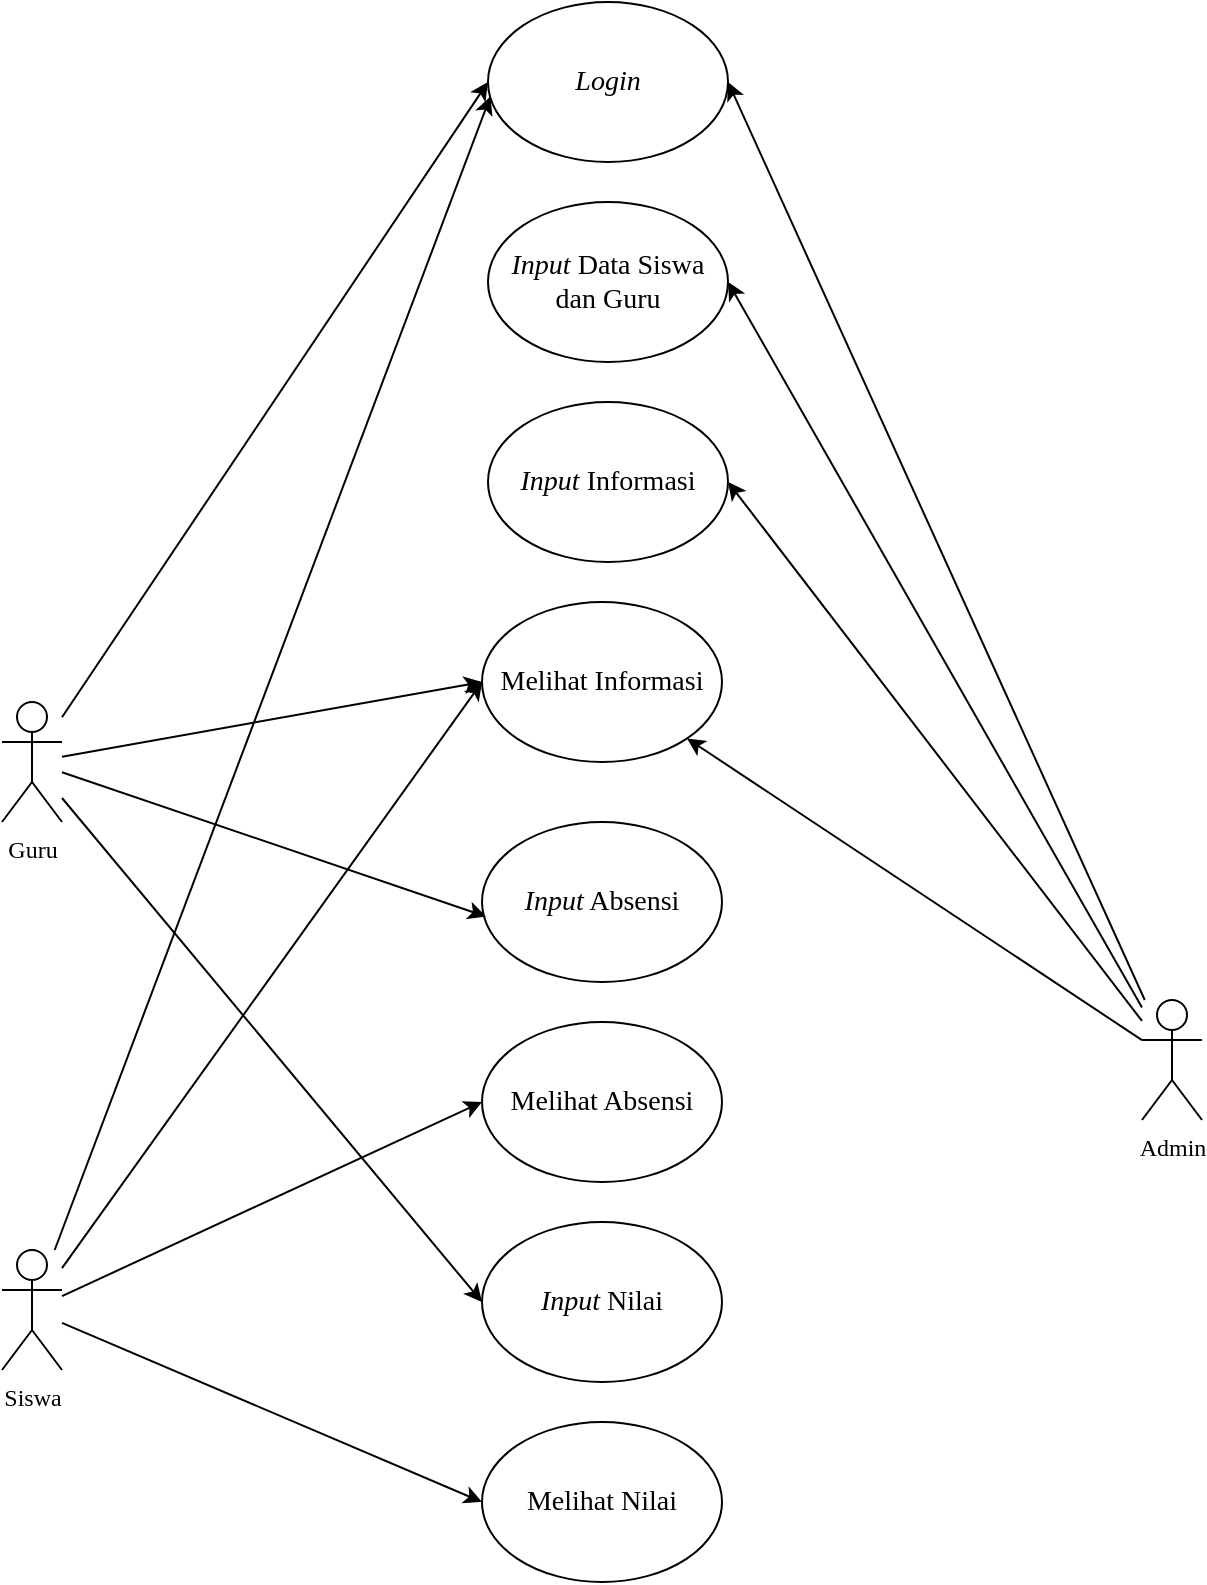 <mxfile>
    <diagram id="qhzMerHEwgrpxUnZgzWi" name="Page-1">
        <mxGraphModel dx="1170" dy="629" grid="1" gridSize="10" guides="1" tooltips="1" connect="1" arrows="1" fold="1" page="1" pageScale="1" pageWidth="850" pageHeight="1100" math="0" shadow="0">
            <root>
                <mxCell id="0"/>
                <mxCell id="1" parent="0"/>
                <mxCell id="27" style="edgeStyle=none;html=1;entryX=1;entryY=0.5;entryDx=0;entryDy=0;fontFamily=Times New Roman;fontSize=14;fillColor=none;" parent="1" source="2" target="15" edge="1">
                    <mxGeometry relative="1" as="geometry"/>
                </mxCell>
                <mxCell id="28" style="edgeStyle=none;html=1;entryX=1;entryY=0.5;entryDx=0;entryDy=0;fontFamily=Times New Roman;fontSize=14;fillColor=none;" parent="1" source="2" target="14" edge="1">
                    <mxGeometry relative="1" as="geometry"/>
                </mxCell>
                <mxCell id="29" style="edgeStyle=none;html=1;entryX=1;entryY=0.5;entryDx=0;entryDy=0;fontFamily=Times New Roman;fontSize=14;fillColor=none;" parent="1" source="2" target="11" edge="1">
                    <mxGeometry relative="1" as="geometry"/>
                </mxCell>
                <mxCell id="30" style="edgeStyle=none;html=1;fontFamily=Times New Roman;fontSize=14;fillColor=none;" parent="1" source="2" target="12" edge="1">
                    <mxGeometry relative="1" as="geometry"/>
                </mxCell>
                <mxCell id="2" value="&lt;font face=&quot;Times New Roman&quot;&gt;Admin&lt;/font&gt;" style="shape=umlActor;verticalLabelPosition=bottom;verticalAlign=top;html=1;outlineConnect=0;fillColor=none;" parent="1" vertex="1">
                    <mxGeometry x="690" y="509" width="30" height="60" as="geometry"/>
                </mxCell>
                <mxCell id="33" style="edgeStyle=none;html=1;entryX=0;entryY=0.5;entryDx=0;entryDy=0;fontFamily=Times New Roman;fontSize=14;fillColor=none;" parent="1" source="3" target="12" edge="1">
                    <mxGeometry relative="1" as="geometry"/>
                </mxCell>
                <mxCell id="34" style="edgeStyle=none;html=1;entryX=0;entryY=0.5;entryDx=0;entryDy=0;fontFamily=Times New Roman;fontSize=14;fillColor=none;" parent="1" source="3" target="15" edge="1">
                    <mxGeometry relative="1" as="geometry"/>
                </mxCell>
                <mxCell id="36" style="edgeStyle=none;html=1;entryX=0.017;entryY=0.591;entryDx=0;entryDy=0;entryPerimeter=0;fontFamily=Times New Roman;fontSize=14;fillColor=none;" parent="1" source="3" target="9" edge="1">
                    <mxGeometry relative="1" as="geometry"/>
                </mxCell>
                <mxCell id="37" style="edgeStyle=none;html=1;entryX=0;entryY=0.5;entryDx=0;entryDy=0;fontFamily=Times New Roman;fontSize=14;fillColor=none;" parent="1" source="3" target="16" edge="1">
                    <mxGeometry relative="1" as="geometry"/>
                </mxCell>
                <mxCell id="3" value="&lt;font face=&quot;Times New Roman&quot;&gt;Guru&lt;/font&gt;" style="shape=umlActor;verticalLabelPosition=bottom;verticalAlign=top;html=1;outlineConnect=0;fillColor=none;" parent="1" vertex="1">
                    <mxGeometry x="120" y="360" width="30" height="60" as="geometry"/>
                </mxCell>
                <mxCell id="35" style="edgeStyle=none;html=1;entryX=0.01;entryY=0.591;entryDx=0;entryDy=0;entryPerimeter=0;fontFamily=Times New Roman;fontSize=14;fillColor=none;" parent="1" source="4" target="15" edge="1">
                    <mxGeometry relative="1" as="geometry"/>
                </mxCell>
                <mxCell id="38" style="edgeStyle=none;html=1;entryX=0;entryY=0.5;entryDx=0;entryDy=0;fontFamily=Times New Roman;fontSize=14;fillColor=none;" parent="1" source="4" target="17" edge="1">
                    <mxGeometry relative="1" as="geometry"/>
                </mxCell>
                <mxCell id="39" style="edgeStyle=none;html=1;entryX=0;entryY=0.5;entryDx=0;entryDy=0;fontFamily=Times New Roman;fontSize=14;fillColor=none;" parent="1" source="4" target="13" edge="1">
                    <mxGeometry relative="1" as="geometry"/>
                </mxCell>
                <mxCell id="40" style="edgeStyle=none;html=1;fontFamily=Times New Roman;fontSize=14;fillColor=none;" parent="1" source="4" edge="1">
                    <mxGeometry relative="1" as="geometry">
                        <mxPoint x="360" y="350" as="targetPoint"/>
                    </mxGeometry>
                </mxCell>
                <mxCell id="4" value="&lt;font face=&quot;Times New Roman&quot;&gt;Siswa&lt;/font&gt;" style="shape=umlActor;verticalLabelPosition=bottom;verticalAlign=top;html=1;outlineConnect=0;fillColor=none;" parent="1" vertex="1">
                    <mxGeometry x="120" y="634" width="30" height="60" as="geometry"/>
                </mxCell>
                <mxCell id="9" value="&lt;font style=&quot;font-size: 14px;&quot; face=&quot;Times New Roman&quot;&gt;&lt;i&gt;Input&lt;/i&gt; Absensi&lt;/font&gt;" style="ellipse;whiteSpace=wrap;html=1;fillColor=none;" parent="1" vertex="1">
                    <mxGeometry x="360" y="420" width="120" height="80" as="geometry"/>
                </mxCell>
                <mxCell id="11" value="&lt;font style=&quot;font-size: 14px;&quot; face=&quot;Times New Roman&quot;&gt;&lt;i&gt;Input&amp;nbsp;&lt;/i&gt;Informasi&lt;/font&gt;" style="ellipse;whiteSpace=wrap;html=1;fillColor=none;" parent="1" vertex="1">
                    <mxGeometry x="363" y="210" width="120" height="80" as="geometry"/>
                </mxCell>
                <mxCell id="12" value="&lt;font style=&quot;font-size: 14px;&quot; face=&quot;Times New Roman&quot;&gt;Melihat Informasi&lt;/font&gt;" style="ellipse;whiteSpace=wrap;html=1;fillColor=none;" parent="1" vertex="1">
                    <mxGeometry x="360" y="310" width="120" height="80" as="geometry"/>
                </mxCell>
                <mxCell id="13" value="&lt;font style=&quot;font-size: 14px;&quot; face=&quot;Times New Roman&quot;&gt;Melihat Absensi&lt;/font&gt;" style="ellipse;whiteSpace=wrap;html=1;fillColor=none;" parent="1" vertex="1">
                    <mxGeometry x="360" y="520" width="120" height="80" as="geometry"/>
                </mxCell>
                <mxCell id="14" value="&lt;font style=&quot;font-size: 14px;&quot; face=&quot;Times New Roman&quot;&gt;&lt;i&gt;Input&lt;/i&gt; Data Siswa dan Guru&lt;/font&gt;" style="ellipse;whiteSpace=wrap;html=1;fillColor=none;" parent="1" vertex="1">
                    <mxGeometry x="363" y="110" width="120" height="80" as="geometry"/>
                </mxCell>
                <mxCell id="15" value="&lt;font face=&quot;Times New Roman&quot;&gt;&lt;span style=&quot;font-size: 14px;&quot;&gt;&lt;i&gt;Login&lt;/i&gt;&lt;/span&gt;&lt;/font&gt;" style="ellipse;whiteSpace=wrap;html=1;fillColor=none;" parent="1" vertex="1">
                    <mxGeometry x="363" y="10" width="120" height="80" as="geometry"/>
                </mxCell>
                <mxCell id="16" value="&lt;font face=&quot;Times New Roman&quot;&gt;&lt;span style=&quot;font-size: 14px;&quot;&gt;&lt;i&gt;Input&lt;/i&gt; Nilai&lt;/span&gt;&lt;/font&gt;" style="ellipse;whiteSpace=wrap;html=1;fillColor=none;" parent="1" vertex="1">
                    <mxGeometry x="360" y="620" width="120" height="80" as="geometry"/>
                </mxCell>
                <mxCell id="17" value="&lt;font face=&quot;Times New Roman&quot;&gt;&lt;span style=&quot;font-size: 14px;&quot;&gt;Melihat&amp;nbsp;Nilai&lt;/span&gt;&lt;/font&gt;" style="ellipse;whiteSpace=wrap;html=1;fillColor=none;" parent="1" vertex="1">
                    <mxGeometry x="360" y="720" width="120" height="80" as="geometry"/>
                </mxCell>
            </root>
        </mxGraphModel>
    </diagram>
    <diagram id="4c0bD0MFOdUgvdQG_US8" name="Class Diagram">
        <mxGraphModel dx="2600" dy="1398" grid="1" gridSize="10" guides="1" tooltips="1" connect="1" arrows="1" fold="1" page="1" pageScale="1" pageWidth="850" pageHeight="1100" math="0" shadow="0">
            <root>
                <mxCell id="0"/>
                <mxCell id="1" parent="0"/>
                <mxCell id="jnut1mvp0bVi09Y7YRrY-16" value="guru" style="swimlane;fontStyle=1;align=center;verticalAlign=top;childLayout=stackLayout;horizontal=1;startSize=26;horizontalStack=0;resizeParent=1;resizeParentMax=0;resizeLast=0;collapsible=1;marginBottom=0;fontFamily=Times New Roman;" vertex="1" parent="1">
                    <mxGeometry x="80" y="116" width="160" height="476" as="geometry"/>
                </mxCell>
                <mxCell id="jnut1mvp0bVi09Y7YRrY-17" value="id" style="text;strokeColor=none;fillColor=none;align=left;verticalAlign=top;spacingLeft=4;spacingRight=4;overflow=hidden;rotatable=0;points=[[0,0.5],[1,0.5]];portConstraint=eastwest;fontFamily=Times New Roman;" vertex="1" parent="jnut1mvp0bVi09Y7YRrY-16">
                    <mxGeometry y="26" width="160" height="26" as="geometry"/>
                </mxCell>
                <mxCell id="jnut1mvp0bVi09Y7YRrY-32" value="nip" style="text;strokeColor=none;fillColor=none;align=left;verticalAlign=top;spacingLeft=4;spacingRight=4;overflow=hidden;rotatable=0;points=[[0,0.5],[1,0.5]];portConstraint=eastwest;fontFamily=Times New Roman;" vertex="1" parent="jnut1mvp0bVi09Y7YRrY-16">
                    <mxGeometry y="52" width="160" height="26" as="geometry"/>
                </mxCell>
                <mxCell id="jnut1mvp0bVi09Y7YRrY-31" value="nama_guru" style="text;strokeColor=none;fillColor=none;align=left;verticalAlign=top;spacingLeft=4;spacingRight=4;overflow=hidden;rotatable=0;points=[[0,0.5],[1,0.5]];portConstraint=eastwest;fontFamily=Times New Roman;" vertex="1" parent="jnut1mvp0bVi09Y7YRrY-16">
                    <mxGeometry y="78" width="160" height="26" as="geometry"/>
                </mxCell>
                <mxCell id="jnut1mvp0bVi09Y7YRrY-30" value="tanggal_lahir" style="text;strokeColor=none;fillColor=none;align=left;verticalAlign=top;spacingLeft=4;spacingRight=4;overflow=hidden;rotatable=0;points=[[0,0.5],[1,0.5]];portConstraint=eastwest;fontFamily=Times New Roman;" vertex="1" parent="jnut1mvp0bVi09Y7YRrY-16">
                    <mxGeometry y="104" width="160" height="26" as="geometry"/>
                </mxCell>
                <mxCell id="jnut1mvp0bVi09Y7YRrY-29" value="jenis_kelamin" style="text;strokeColor=none;fillColor=none;align=left;verticalAlign=top;spacingLeft=4;spacingRight=4;overflow=hidden;rotatable=0;points=[[0,0.5],[1,0.5]];portConstraint=eastwest;fontFamily=Times New Roman;" vertex="1" parent="jnut1mvp0bVi09Y7YRrY-16">
                    <mxGeometry y="130" width="160" height="26" as="geometry"/>
                </mxCell>
                <mxCell id="jnut1mvp0bVi09Y7YRrY-28" value="email" style="text;strokeColor=none;fillColor=none;align=left;verticalAlign=top;spacingLeft=4;spacingRight=4;overflow=hidden;rotatable=0;points=[[0,0.5],[1,0.5]];portConstraint=eastwest;fontFamily=Times New Roman;" vertex="1" parent="jnut1mvp0bVi09Y7YRrY-16">
                    <mxGeometry y="156" width="160" height="26" as="geometry"/>
                </mxCell>
                <mxCell id="jnut1mvp0bVi09Y7YRrY-27" value="alamat" style="text;strokeColor=none;fillColor=none;align=left;verticalAlign=top;spacingLeft=4;spacingRight=4;overflow=hidden;rotatable=0;points=[[0,0.5],[1,0.5]];portConstraint=eastwest;fontFamily=Times New Roman;" vertex="1" parent="jnut1mvp0bVi09Y7YRrY-16">
                    <mxGeometry y="182" width="160" height="26" as="geometry"/>
                </mxCell>
                <mxCell id="jnut1mvp0bVi09Y7YRrY-26" value="no_hp" style="text;strokeColor=none;fillColor=none;align=left;verticalAlign=top;spacingLeft=4;spacingRight=4;overflow=hidden;rotatable=0;points=[[0,0.5],[1,0.5]];portConstraint=eastwest;fontFamily=Times New Roman;" vertex="1" parent="jnut1mvp0bVi09Y7YRrY-16">
                    <mxGeometry y="208" width="160" height="26" as="geometry"/>
                </mxCell>
                <mxCell id="jnut1mvp0bVi09Y7YRrY-25" value="pelajaran_id" style="text;strokeColor=none;fillColor=none;align=left;verticalAlign=top;spacingLeft=4;spacingRight=4;overflow=hidden;rotatable=0;points=[[0,0.5],[1,0.5]];portConstraint=eastwest;fontFamily=Times New Roman;" vertex="1" parent="jnut1mvp0bVi09Y7YRrY-16">
                    <mxGeometry y="234" width="160" height="26" as="geometry"/>
                </mxCell>
                <mxCell id="jnut1mvp0bVi09Y7YRrY-24" value="password" style="text;strokeColor=none;fillColor=none;align=left;verticalAlign=top;spacingLeft=4;spacingRight=4;overflow=hidden;rotatable=0;points=[[0,0.5],[1,0.5]];portConstraint=eastwest;fontFamily=Times New Roman;" vertex="1" parent="jnut1mvp0bVi09Y7YRrY-16">
                    <mxGeometry y="260" width="160" height="26" as="geometry"/>
                </mxCell>
                <mxCell id="jnut1mvp0bVi09Y7YRrY-23" value="role" style="text;strokeColor=none;fillColor=none;align=left;verticalAlign=top;spacingLeft=4;spacingRight=4;overflow=hidden;rotatable=0;points=[[0,0.5],[1,0.5]];portConstraint=eastwest;fontFamily=Times New Roman;" vertex="1" parent="jnut1mvp0bVi09Y7YRrY-16">
                    <mxGeometry y="286" width="160" height="26" as="geometry"/>
                </mxCell>
                <mxCell id="jnut1mvp0bVi09Y7YRrY-22" value="created_at" style="text;strokeColor=none;fillColor=none;align=left;verticalAlign=top;spacingLeft=4;spacingRight=4;overflow=hidden;rotatable=0;points=[[0,0.5],[1,0.5]];portConstraint=eastwest;fontFamily=Times New Roman;" vertex="1" parent="jnut1mvp0bVi09Y7YRrY-16">
                    <mxGeometry y="312" width="160" height="26" as="geometry"/>
                </mxCell>
                <mxCell id="jnut1mvp0bVi09Y7YRrY-21" value="updated_at" style="text;strokeColor=none;fillColor=none;align=left;verticalAlign=top;spacingLeft=4;spacingRight=4;overflow=hidden;rotatable=0;points=[[0,0.5],[1,0.5]];portConstraint=eastwest;fontFamily=Times New Roman;" vertex="1" parent="jnut1mvp0bVi09Y7YRrY-16">
                    <mxGeometry y="338" width="160" height="26" as="geometry"/>
                </mxCell>
                <mxCell id="jnut1mvp0bVi09Y7YRrY-18" value="" style="line;strokeWidth=1;fillColor=none;align=left;verticalAlign=middle;spacingTop=-1;spacingLeft=3;spacingRight=3;rotatable=0;labelPosition=right;points=[];portConstraint=eastwest;strokeColor=inherit;fontFamily=Times New Roman;" vertex="1" parent="jnut1mvp0bVi09Y7YRrY-16">
                    <mxGeometry y="364" width="160" height="8" as="geometry"/>
                </mxCell>
                <mxCell id="jnut1mvp0bVi09Y7YRrY-19" value="login()&#10;" style="text;strokeColor=none;fillColor=none;align=left;verticalAlign=top;spacingLeft=4;spacingRight=4;overflow=hidden;rotatable=0;points=[[0,0.5],[1,0.5]];portConstraint=eastwest;fontFamily=Times New Roman;" vertex="1" parent="jnut1mvp0bVi09Y7YRrY-16">
                    <mxGeometry y="372" width="160" height="26" as="geometry"/>
                </mxCell>
                <mxCell id="jnut1mvp0bVi09Y7YRrY-33" value="tambah()" style="text;strokeColor=none;fillColor=none;align=left;verticalAlign=top;spacingLeft=4;spacingRight=4;overflow=hidden;rotatable=0;points=[[0,0.5],[1,0.5]];portConstraint=eastwest;fontFamily=Times New Roman;" vertex="1" parent="jnut1mvp0bVi09Y7YRrY-16">
                    <mxGeometry y="398" width="160" height="26" as="geometry"/>
                </mxCell>
                <mxCell id="jnut1mvp0bVi09Y7YRrY-34" value="ubah()" style="text;strokeColor=none;fillColor=none;align=left;verticalAlign=top;spacingLeft=4;spacingRight=4;overflow=hidden;rotatable=0;points=[[0,0.5],[1,0.5]];portConstraint=eastwest;fontFamily=Times New Roman;" vertex="1" parent="jnut1mvp0bVi09Y7YRrY-16">
                    <mxGeometry y="424" width="160" height="26" as="geometry"/>
                </mxCell>
                <mxCell id="jnut1mvp0bVi09Y7YRrY-35" value="hapus()" style="text;strokeColor=none;fillColor=none;align=left;verticalAlign=top;spacingLeft=4;spacingRight=4;overflow=hidden;rotatable=0;points=[[0,0.5],[1,0.5]];portConstraint=eastwest;fontFamily=Times New Roman;" vertex="1" parent="jnut1mvp0bVi09Y7YRrY-16">
                    <mxGeometry y="450" width="160" height="26" as="geometry"/>
                </mxCell>
                <mxCell id="jnut1mvp0bVi09Y7YRrY-36" value="siswa" style="swimlane;fontStyle=1;align=center;verticalAlign=top;childLayout=stackLayout;horizontal=1;startSize=26;horizontalStack=0;resizeParent=1;resizeParentMax=0;resizeLast=0;collapsible=1;marginBottom=0;fontFamily=Times New Roman;" vertex="1" parent="1">
                    <mxGeometry x="560" y="115" width="160" height="450" as="geometry"/>
                </mxCell>
                <mxCell id="jnut1mvp0bVi09Y7YRrY-37" value="id" style="text;strokeColor=none;fillColor=none;align=left;verticalAlign=top;spacingLeft=4;spacingRight=4;overflow=hidden;rotatable=0;points=[[0,0.5],[1,0.5]];portConstraint=eastwest;fontFamily=Times New Roman;" vertex="1" parent="jnut1mvp0bVi09Y7YRrY-36">
                    <mxGeometry y="26" width="160" height="26" as="geometry"/>
                </mxCell>
                <mxCell id="jnut1mvp0bVi09Y7YRrY-38" value="nis" style="text;strokeColor=none;fillColor=none;align=left;verticalAlign=top;spacingLeft=4;spacingRight=4;overflow=hidden;rotatable=0;points=[[0,0.5],[1,0.5]];portConstraint=eastwest;fontFamily=Times New Roman;" vertex="1" parent="jnut1mvp0bVi09Y7YRrY-36">
                    <mxGeometry y="52" width="160" height="26" as="geometry"/>
                </mxCell>
                <mxCell id="jnut1mvp0bVi09Y7YRrY-39" value="nama_siswa" style="text;strokeColor=none;fillColor=none;align=left;verticalAlign=top;spacingLeft=4;spacingRight=4;overflow=hidden;rotatable=0;points=[[0,0.5],[1,0.5]];portConstraint=eastwest;fontFamily=Times New Roman;" vertex="1" parent="jnut1mvp0bVi09Y7YRrY-36">
                    <mxGeometry y="78" width="160" height="26" as="geometry"/>
                </mxCell>
                <mxCell id="jnut1mvp0bVi09Y7YRrY-40" value="tanggal_lahir" style="text;strokeColor=none;fillColor=none;align=left;verticalAlign=top;spacingLeft=4;spacingRight=4;overflow=hidden;rotatable=0;points=[[0,0.5],[1,0.5]];portConstraint=eastwest;fontFamily=Times New Roman;" vertex="1" parent="jnut1mvp0bVi09Y7YRrY-36">
                    <mxGeometry y="104" width="160" height="26" as="geometry"/>
                </mxCell>
                <mxCell id="jnut1mvp0bVi09Y7YRrY-41" value="jenis_kelamin" style="text;strokeColor=none;fillColor=none;align=left;verticalAlign=top;spacingLeft=4;spacingRight=4;overflow=hidden;rotatable=0;points=[[0,0.5],[1,0.5]];portConstraint=eastwest;fontFamily=Times New Roman;" vertex="1" parent="jnut1mvp0bVi09Y7YRrY-36">
                    <mxGeometry y="130" width="160" height="26" as="geometry"/>
                </mxCell>
                <mxCell id="jnut1mvp0bVi09Y7YRrY-42" value="email" style="text;strokeColor=none;fillColor=none;align=left;verticalAlign=top;spacingLeft=4;spacingRight=4;overflow=hidden;rotatable=0;points=[[0,0.5],[1,0.5]];portConstraint=eastwest;fontFamily=Times New Roman;" vertex="1" parent="jnut1mvp0bVi09Y7YRrY-36">
                    <mxGeometry y="156" width="160" height="26" as="geometry"/>
                </mxCell>
                <mxCell id="jnut1mvp0bVi09Y7YRrY-43" value="alamat" style="text;strokeColor=none;fillColor=none;align=left;verticalAlign=top;spacingLeft=4;spacingRight=4;overflow=hidden;rotatable=0;points=[[0,0.5],[1,0.5]];portConstraint=eastwest;fontFamily=Times New Roman;" vertex="1" parent="jnut1mvp0bVi09Y7YRrY-36">
                    <mxGeometry y="182" width="160" height="26" as="geometry"/>
                </mxCell>
                <mxCell id="jnut1mvp0bVi09Y7YRrY-44" value="no_hp" style="text;strokeColor=none;fillColor=none;align=left;verticalAlign=top;spacingLeft=4;spacingRight=4;overflow=hidden;rotatable=0;points=[[0,0.5],[1,0.5]];portConstraint=eastwest;fontFamily=Times New Roman;" vertex="1" parent="jnut1mvp0bVi09Y7YRrY-36">
                    <mxGeometry y="208" width="160" height="26" as="geometry"/>
                </mxCell>
                <mxCell id="jnut1mvp0bVi09Y7YRrY-45" value="kelas_id" style="text;strokeColor=none;fillColor=none;align=left;verticalAlign=top;spacingLeft=4;spacingRight=4;overflow=hidden;rotatable=0;points=[[0,0.5],[1,0.5]];portConstraint=eastwest;fontFamily=Times New Roman;" vertex="1" parent="jnut1mvp0bVi09Y7YRrY-36">
                    <mxGeometry y="234" width="160" height="26" as="geometry"/>
                </mxCell>
                <mxCell id="jnut1mvp0bVi09Y7YRrY-46" value="password" style="text;strokeColor=none;fillColor=none;align=left;verticalAlign=top;spacingLeft=4;spacingRight=4;overflow=hidden;rotatable=0;points=[[0,0.5],[1,0.5]];portConstraint=eastwest;fontFamily=Times New Roman;" vertex="1" parent="jnut1mvp0bVi09Y7YRrY-36">
                    <mxGeometry y="260" width="160" height="26" as="geometry"/>
                </mxCell>
                <mxCell id="jnut1mvp0bVi09Y7YRrY-48" value="created_at" style="text;strokeColor=none;fillColor=none;align=left;verticalAlign=top;spacingLeft=4;spacingRight=4;overflow=hidden;rotatable=0;points=[[0,0.5],[1,0.5]];portConstraint=eastwest;fontFamily=Times New Roman;" vertex="1" parent="jnut1mvp0bVi09Y7YRrY-36">
                    <mxGeometry y="286" width="160" height="26" as="geometry"/>
                </mxCell>
                <mxCell id="jnut1mvp0bVi09Y7YRrY-49" value="updated_at" style="text;strokeColor=none;fillColor=none;align=left;verticalAlign=top;spacingLeft=4;spacingRight=4;overflow=hidden;rotatable=0;points=[[0,0.5],[1,0.5]];portConstraint=eastwest;fontFamily=Times New Roman;" vertex="1" parent="jnut1mvp0bVi09Y7YRrY-36">
                    <mxGeometry y="312" width="160" height="26" as="geometry"/>
                </mxCell>
                <mxCell id="jnut1mvp0bVi09Y7YRrY-50" value="" style="line;strokeWidth=1;fillColor=none;align=left;verticalAlign=middle;spacingTop=-1;spacingLeft=3;spacingRight=3;rotatable=0;labelPosition=right;points=[];portConstraint=eastwest;strokeColor=inherit;fontFamily=Times New Roman;" vertex="1" parent="jnut1mvp0bVi09Y7YRrY-36">
                    <mxGeometry y="338" width="160" height="8" as="geometry"/>
                </mxCell>
                <mxCell id="jnut1mvp0bVi09Y7YRrY-51" value="login()&#10;" style="text;strokeColor=none;fillColor=none;align=left;verticalAlign=top;spacingLeft=4;spacingRight=4;overflow=hidden;rotatable=0;points=[[0,0.5],[1,0.5]];portConstraint=eastwest;fontFamily=Times New Roman;" vertex="1" parent="jnut1mvp0bVi09Y7YRrY-36">
                    <mxGeometry y="346" width="160" height="26" as="geometry"/>
                </mxCell>
                <mxCell id="jnut1mvp0bVi09Y7YRrY-52" value="tambah()" style="text;strokeColor=none;fillColor=none;align=left;verticalAlign=top;spacingLeft=4;spacingRight=4;overflow=hidden;rotatable=0;points=[[0,0.5],[1,0.5]];portConstraint=eastwest;fontFamily=Times New Roman;" vertex="1" parent="jnut1mvp0bVi09Y7YRrY-36">
                    <mxGeometry y="372" width="160" height="26" as="geometry"/>
                </mxCell>
                <mxCell id="jnut1mvp0bVi09Y7YRrY-53" value="ubah()" style="text;strokeColor=none;fillColor=none;align=left;verticalAlign=top;spacingLeft=4;spacingRight=4;overflow=hidden;rotatable=0;points=[[0,0.5],[1,0.5]];portConstraint=eastwest;fontFamily=Times New Roman;" vertex="1" parent="jnut1mvp0bVi09Y7YRrY-36">
                    <mxGeometry y="398" width="160" height="26" as="geometry"/>
                </mxCell>
                <mxCell id="jnut1mvp0bVi09Y7YRrY-54" value="hapus()" style="text;strokeColor=none;fillColor=none;align=left;verticalAlign=top;spacingLeft=4;spacingRight=4;overflow=hidden;rotatable=0;points=[[0,0.5],[1,0.5]];portConstraint=eastwest;fontFamily=Times New Roman;" vertex="1" parent="jnut1mvp0bVi09Y7YRrY-36">
                    <mxGeometry y="424" width="160" height="26" as="geometry"/>
                </mxCell>
                <mxCell id="jnut1mvp0bVi09Y7YRrY-55" value="kelas" style="swimlane;fontStyle=1;align=center;verticalAlign=top;childLayout=stackLayout;horizontal=1;startSize=26;horizontalStack=0;resizeParent=1;resizeParentMax=0;resizeLast=0;collapsible=1;marginBottom=0;fontFamily=Times New Roman;" vertex="1" parent="1">
                    <mxGeometry x="319" y="442" width="160" height="216" as="geometry"/>
                </mxCell>
                <mxCell id="jnut1mvp0bVi09Y7YRrY-56" value="id" style="text;strokeColor=none;fillColor=none;align=left;verticalAlign=top;spacingLeft=4;spacingRight=4;overflow=hidden;rotatable=0;points=[[0,0.5],[1,0.5]];portConstraint=eastwest;fontFamily=Times New Roman;" vertex="1" parent="jnut1mvp0bVi09Y7YRrY-55">
                    <mxGeometry y="26" width="160" height="26" as="geometry"/>
                </mxCell>
                <mxCell id="jnut1mvp0bVi09Y7YRrY-61" value="nama_kelas" style="text;strokeColor=none;fillColor=none;align=left;verticalAlign=top;spacingLeft=4;spacingRight=4;overflow=hidden;rotatable=0;points=[[0,0.5],[1,0.5]];portConstraint=eastwest;fontFamily=Times New Roman;" vertex="1" parent="jnut1mvp0bVi09Y7YRrY-55">
                    <mxGeometry y="52" width="160" height="26" as="geometry"/>
                </mxCell>
                <mxCell id="jnut1mvp0bVi09Y7YRrY-60" value="created_at" style="text;strokeColor=none;fillColor=none;align=left;verticalAlign=top;spacingLeft=4;spacingRight=4;overflow=hidden;rotatable=0;points=[[0,0.5],[1,0.5]];portConstraint=eastwest;fontFamily=Times New Roman;" vertex="1" parent="jnut1mvp0bVi09Y7YRrY-55">
                    <mxGeometry y="78" width="160" height="26" as="geometry"/>
                </mxCell>
                <mxCell id="jnut1mvp0bVi09Y7YRrY-59" value="updated_at" style="text;strokeColor=none;fillColor=none;align=left;verticalAlign=top;spacingLeft=4;spacingRight=4;overflow=hidden;rotatable=0;points=[[0,0.5],[1,0.5]];portConstraint=eastwest;fontFamily=Times New Roman;" vertex="1" parent="jnut1mvp0bVi09Y7YRrY-55">
                    <mxGeometry y="104" width="160" height="26" as="geometry"/>
                </mxCell>
                <mxCell id="jnut1mvp0bVi09Y7YRrY-57" value="" style="line;strokeWidth=1;fillColor=none;align=left;verticalAlign=middle;spacingTop=-1;spacingLeft=3;spacingRight=3;rotatable=0;labelPosition=right;points=[];portConstraint=eastwest;strokeColor=inherit;fontFamily=Times New Roman;" vertex="1" parent="jnut1mvp0bVi09Y7YRrY-55">
                    <mxGeometry y="130" width="160" height="8" as="geometry"/>
                </mxCell>
                <mxCell id="jnut1mvp0bVi09Y7YRrY-58" value="tambah()" style="text;strokeColor=none;fillColor=none;align=left;verticalAlign=top;spacingLeft=4;spacingRight=4;overflow=hidden;rotatable=0;points=[[0,0.5],[1,0.5]];portConstraint=eastwest;fontFamily=Times New Roman;" vertex="1" parent="jnut1mvp0bVi09Y7YRrY-55">
                    <mxGeometry y="138" width="160" height="26" as="geometry"/>
                </mxCell>
                <mxCell id="jnut1mvp0bVi09Y7YRrY-63" value="ubah()" style="text;strokeColor=none;fillColor=none;align=left;verticalAlign=top;spacingLeft=4;spacingRight=4;overflow=hidden;rotatable=0;points=[[0,0.5],[1,0.5]];portConstraint=eastwest;fontFamily=Times New Roman;" vertex="1" parent="jnut1mvp0bVi09Y7YRrY-55">
                    <mxGeometry y="164" width="160" height="26" as="geometry"/>
                </mxCell>
                <mxCell id="jnut1mvp0bVi09Y7YRrY-62" value="hapus()" style="text;strokeColor=none;fillColor=none;align=left;verticalAlign=top;spacingLeft=4;spacingRight=4;overflow=hidden;rotatable=0;points=[[0,0.5],[1,0.5]];portConstraint=eastwest;fontFamily=Times New Roman;" vertex="1" parent="jnut1mvp0bVi09Y7YRrY-55">
                    <mxGeometry y="190" width="160" height="26" as="geometry"/>
                </mxCell>
                <mxCell id="jnut1mvp0bVi09Y7YRrY-74" value="absensi" style="swimlane;fontStyle=1;align=center;verticalAlign=top;childLayout=stackLayout;horizontal=1;startSize=26;horizontalStack=0;resizeParent=1;resizeParentMax=0;resizeLast=0;collapsible=1;marginBottom=0;fontFamily=Times New Roman;" vertex="1" parent="1">
                    <mxGeometry x="319" y="120" width="160" height="268" as="geometry"/>
                </mxCell>
                <mxCell id="jnut1mvp0bVi09Y7YRrY-75" value="id" style="text;strokeColor=none;fillColor=none;align=left;verticalAlign=top;spacingLeft=4;spacingRight=4;overflow=hidden;rotatable=0;points=[[0,0.5],[1,0.5]];portConstraint=eastwest;fontFamily=Times New Roman;" vertex="1" parent="jnut1mvp0bVi09Y7YRrY-74">
                    <mxGeometry y="26" width="160" height="26" as="geometry"/>
                </mxCell>
                <mxCell id="jnut1mvp0bVi09Y7YRrY-76" value="siswa_id" style="text;strokeColor=none;fillColor=none;align=left;verticalAlign=top;spacingLeft=4;spacingRight=4;overflow=hidden;rotatable=0;points=[[0,0.5],[1,0.5]];portConstraint=eastwest;fontFamily=Times New Roman;" vertex="1" parent="jnut1mvp0bVi09Y7YRrY-74">
                    <mxGeometry y="52" width="160" height="26" as="geometry"/>
                </mxCell>
                <mxCell id="jnut1mvp0bVi09Y7YRrY-85" value="pelajaran_id" style="text;strokeColor=none;fillColor=none;align=left;verticalAlign=top;spacingLeft=4;spacingRight=4;overflow=hidden;rotatable=0;points=[[0,0.5],[1,0.5]];portConstraint=eastwest;fontFamily=Times New Roman;" vertex="1" parent="jnut1mvp0bVi09Y7YRrY-74">
                    <mxGeometry y="78" width="160" height="26" as="geometry"/>
                </mxCell>
                <mxCell id="jnut1mvp0bVi09Y7YRrY-84" value="tanggal" style="text;strokeColor=none;fillColor=none;align=left;verticalAlign=top;spacingLeft=4;spacingRight=4;overflow=hidden;rotatable=0;points=[[0,0.5],[1,0.5]];portConstraint=eastwest;fontFamily=Times New Roman;" vertex="1" parent="jnut1mvp0bVi09Y7YRrY-74">
                    <mxGeometry y="104" width="160" height="26" as="geometry"/>
                </mxCell>
                <mxCell id="jnut1mvp0bVi09Y7YRrY-83" value="keterangan" style="text;strokeColor=none;fillColor=none;align=left;verticalAlign=top;spacingLeft=4;spacingRight=4;overflow=hidden;rotatable=0;points=[[0,0.5],[1,0.5]];portConstraint=eastwest;fontFamily=Times New Roman;" vertex="1" parent="jnut1mvp0bVi09Y7YRrY-74">
                    <mxGeometry y="130" width="160" height="26" as="geometry"/>
                </mxCell>
                <mxCell id="jnut1mvp0bVi09Y7YRrY-77" value="created_at" style="text;strokeColor=none;fillColor=none;align=left;verticalAlign=top;spacingLeft=4;spacingRight=4;overflow=hidden;rotatable=0;points=[[0,0.5],[1,0.5]];portConstraint=eastwest;fontFamily=Times New Roman;" vertex="1" parent="jnut1mvp0bVi09Y7YRrY-74">
                    <mxGeometry y="156" width="160" height="26" as="geometry"/>
                </mxCell>
                <mxCell id="jnut1mvp0bVi09Y7YRrY-78" value="updated_at" style="text;strokeColor=none;fillColor=none;align=left;verticalAlign=top;spacingLeft=4;spacingRight=4;overflow=hidden;rotatable=0;points=[[0,0.5],[1,0.5]];portConstraint=eastwest;fontFamily=Times New Roman;" vertex="1" parent="jnut1mvp0bVi09Y7YRrY-74">
                    <mxGeometry y="182" width="160" height="26" as="geometry"/>
                </mxCell>
                <mxCell id="jnut1mvp0bVi09Y7YRrY-79" value="" style="line;strokeWidth=1;fillColor=none;align=left;verticalAlign=middle;spacingTop=-1;spacingLeft=3;spacingRight=3;rotatable=0;labelPosition=right;points=[];portConstraint=eastwest;strokeColor=inherit;fontFamily=Times New Roman;" vertex="1" parent="jnut1mvp0bVi09Y7YRrY-74">
                    <mxGeometry y="208" width="160" height="8" as="geometry"/>
                </mxCell>
                <mxCell id="jnut1mvp0bVi09Y7YRrY-80" value="tambah()" style="text;strokeColor=none;fillColor=none;align=left;verticalAlign=top;spacingLeft=4;spacingRight=4;overflow=hidden;rotatable=0;points=[[0,0.5],[1,0.5]];portConstraint=eastwest;fontFamily=Times New Roman;" vertex="1" parent="jnut1mvp0bVi09Y7YRrY-74">
                    <mxGeometry y="216" width="160" height="26" as="geometry"/>
                </mxCell>
                <mxCell id="jnut1mvp0bVi09Y7YRrY-82" value="hapus()" style="text;strokeColor=none;fillColor=none;align=left;verticalAlign=top;spacingLeft=4;spacingRight=4;overflow=hidden;rotatable=0;points=[[0,0.5],[1,0.5]];portConstraint=eastwest;fontFamily=Times New Roman;" vertex="1" parent="jnut1mvp0bVi09Y7YRrY-74">
                    <mxGeometry y="242" width="160" height="26" as="geometry"/>
                </mxCell>
                <mxCell id="jnut1mvp0bVi09Y7YRrY-86" value="nilai" style="swimlane;fontStyle=1;align=center;verticalAlign=top;childLayout=stackLayout;horizontal=1;startSize=26;horizontalStack=0;resizeParent=1;resizeParentMax=0;resizeLast=0;collapsible=1;marginBottom=0;fontFamily=Times New Roman;" vertex="1" parent="1">
                    <mxGeometry x="560" y="680" width="160" height="268" as="geometry"/>
                </mxCell>
                <mxCell id="jnut1mvp0bVi09Y7YRrY-87" value="id" style="text;strokeColor=none;fillColor=none;align=left;verticalAlign=top;spacingLeft=4;spacingRight=4;overflow=hidden;rotatable=0;points=[[0,0.5],[1,0.5]];portConstraint=eastwest;fontFamily=Times New Roman;" vertex="1" parent="jnut1mvp0bVi09Y7YRrY-86">
                    <mxGeometry y="26" width="160" height="26" as="geometry"/>
                </mxCell>
                <mxCell id="jnut1mvp0bVi09Y7YRrY-88" value="siswa_id" style="text;strokeColor=none;fillColor=none;align=left;verticalAlign=top;spacingLeft=4;spacingRight=4;overflow=hidden;rotatable=0;points=[[0,0.5],[1,0.5]];portConstraint=eastwest;fontFamily=Times New Roman;" vertex="1" parent="jnut1mvp0bVi09Y7YRrY-86">
                    <mxGeometry y="52" width="160" height="26" as="geometry"/>
                </mxCell>
                <mxCell id="jnut1mvp0bVi09Y7YRrY-89" value="pelajaran_id" style="text;strokeColor=none;fillColor=none;align=left;verticalAlign=top;spacingLeft=4;spacingRight=4;overflow=hidden;rotatable=0;points=[[0,0.5],[1,0.5]];portConstraint=eastwest;fontFamily=Times New Roman;" vertex="1" parent="jnut1mvp0bVi09Y7YRrY-86">
                    <mxGeometry y="78" width="160" height="26" as="geometry"/>
                </mxCell>
                <mxCell id="jnut1mvp0bVi09Y7YRrY-90" value="nilai" style="text;strokeColor=none;fillColor=none;align=left;verticalAlign=top;spacingLeft=4;spacingRight=4;overflow=hidden;rotatable=0;points=[[0,0.5],[1,0.5]];portConstraint=eastwest;fontFamily=Times New Roman;" vertex="1" parent="jnut1mvp0bVi09Y7YRrY-86">
                    <mxGeometry y="104" width="160" height="26" as="geometry"/>
                </mxCell>
                <mxCell id="jnut1mvp0bVi09Y7YRrY-91" value="keterangan" style="text;strokeColor=none;fillColor=none;align=left;verticalAlign=top;spacingLeft=4;spacingRight=4;overflow=hidden;rotatable=0;points=[[0,0.5],[1,0.5]];portConstraint=eastwest;fontFamily=Times New Roman;" vertex="1" parent="jnut1mvp0bVi09Y7YRrY-86">
                    <mxGeometry y="130" width="160" height="26" as="geometry"/>
                </mxCell>
                <mxCell id="jnut1mvp0bVi09Y7YRrY-92" value="created_at" style="text;strokeColor=none;fillColor=none;align=left;verticalAlign=top;spacingLeft=4;spacingRight=4;overflow=hidden;rotatable=0;points=[[0,0.5],[1,0.5]];portConstraint=eastwest;fontFamily=Times New Roman;" vertex="1" parent="jnut1mvp0bVi09Y7YRrY-86">
                    <mxGeometry y="156" width="160" height="26" as="geometry"/>
                </mxCell>
                <mxCell id="jnut1mvp0bVi09Y7YRrY-93" value="updated_at" style="text;strokeColor=none;fillColor=none;align=left;verticalAlign=top;spacingLeft=4;spacingRight=4;overflow=hidden;rotatable=0;points=[[0,0.5],[1,0.5]];portConstraint=eastwest;fontFamily=Times New Roman;" vertex="1" parent="jnut1mvp0bVi09Y7YRrY-86">
                    <mxGeometry y="182" width="160" height="26" as="geometry"/>
                </mxCell>
                <mxCell id="jnut1mvp0bVi09Y7YRrY-94" value="" style="line;strokeWidth=1;fillColor=none;align=left;verticalAlign=middle;spacingTop=-1;spacingLeft=3;spacingRight=3;rotatable=0;labelPosition=right;points=[];portConstraint=eastwest;strokeColor=inherit;fontFamily=Times New Roman;" vertex="1" parent="jnut1mvp0bVi09Y7YRrY-86">
                    <mxGeometry y="208" width="160" height="8" as="geometry"/>
                </mxCell>
                <mxCell id="jnut1mvp0bVi09Y7YRrY-95" value="tambah()" style="text;strokeColor=none;fillColor=none;align=left;verticalAlign=top;spacingLeft=4;spacingRight=4;overflow=hidden;rotatable=0;points=[[0,0.5],[1,0.5]];portConstraint=eastwest;fontFamily=Times New Roman;" vertex="1" parent="jnut1mvp0bVi09Y7YRrY-86">
                    <mxGeometry y="216" width="160" height="26" as="geometry"/>
                </mxCell>
                <mxCell id="jnut1mvp0bVi09Y7YRrY-96" value="hapus()" style="text;strokeColor=none;fillColor=none;align=left;verticalAlign=top;spacingLeft=4;spacingRight=4;overflow=hidden;rotatable=0;points=[[0,0.5],[1,0.5]];portConstraint=eastwest;fontFamily=Times New Roman;" vertex="1" parent="jnut1mvp0bVi09Y7YRrY-86">
                    <mxGeometry y="242" width="160" height="26" as="geometry"/>
                </mxCell>
                <mxCell id="jnut1mvp0bVi09Y7YRrY-99" value="informasi" style="swimlane;fontStyle=1;align=center;verticalAlign=top;childLayout=stackLayout;horizontal=1;startSize=26;horizontalStack=0;resizeParent=1;resizeParentMax=0;resizeLast=0;collapsible=1;marginBottom=0;fontFamily=Times New Roman;" vertex="1" parent="1">
                    <mxGeometry x="319" y="690" width="160" height="268" as="geometry"/>
                </mxCell>
                <mxCell id="jnut1mvp0bVi09Y7YRrY-100" value="id" style="text;strokeColor=none;fillColor=none;align=left;verticalAlign=top;spacingLeft=4;spacingRight=4;overflow=hidden;rotatable=0;points=[[0,0.5],[1,0.5]];portConstraint=eastwest;fontFamily=Times New Roman;" vertex="1" parent="jnut1mvp0bVi09Y7YRrY-99">
                    <mxGeometry y="26" width="160" height="26" as="geometry"/>
                </mxCell>
                <mxCell id="jnut1mvp0bVi09Y7YRrY-101" value="judul" style="text;strokeColor=none;fillColor=none;align=left;verticalAlign=top;spacingLeft=4;spacingRight=4;overflow=hidden;rotatable=0;points=[[0,0.5],[1,0.5]];portConstraint=eastwest;fontFamily=Times New Roman;" vertex="1" parent="jnut1mvp0bVi09Y7YRrY-99">
                    <mxGeometry y="52" width="160" height="26" as="geometry"/>
                </mxCell>
                <mxCell id="jnut1mvp0bVi09Y7YRrY-102" value="tanggal" style="text;strokeColor=none;fillColor=none;align=left;verticalAlign=top;spacingLeft=4;spacingRight=4;overflow=hidden;rotatable=0;points=[[0,0.5],[1,0.5]];portConstraint=eastwest;fontFamily=Times New Roman;" vertex="1" parent="jnut1mvp0bVi09Y7YRrY-99">
                    <mxGeometry y="78" width="160" height="26" as="geometry"/>
                </mxCell>
                <mxCell id="jnut1mvp0bVi09Y7YRrY-103" value="isi" style="text;strokeColor=none;fillColor=none;align=left;verticalAlign=top;spacingLeft=4;spacingRight=4;overflow=hidden;rotatable=0;points=[[0,0.5],[1,0.5]];portConstraint=eastwest;fontFamily=Times New Roman;" vertex="1" parent="jnut1mvp0bVi09Y7YRrY-99">
                    <mxGeometry y="104" width="160" height="26" as="geometry"/>
                </mxCell>
                <mxCell id="jnut1mvp0bVi09Y7YRrY-105" value="created_at" style="text;strokeColor=none;fillColor=none;align=left;verticalAlign=top;spacingLeft=4;spacingRight=4;overflow=hidden;rotatable=0;points=[[0,0.5],[1,0.5]];portConstraint=eastwest;fontFamily=Times New Roman;" vertex="1" parent="jnut1mvp0bVi09Y7YRrY-99">
                    <mxGeometry y="130" width="160" height="26" as="geometry"/>
                </mxCell>
                <mxCell id="jnut1mvp0bVi09Y7YRrY-106" value="updated_at" style="text;strokeColor=none;fillColor=none;align=left;verticalAlign=top;spacingLeft=4;spacingRight=4;overflow=hidden;rotatable=0;points=[[0,0.5],[1,0.5]];portConstraint=eastwest;fontFamily=Times New Roman;" vertex="1" parent="jnut1mvp0bVi09Y7YRrY-99">
                    <mxGeometry y="156" width="160" height="26" as="geometry"/>
                </mxCell>
                <mxCell id="jnut1mvp0bVi09Y7YRrY-107" value="" style="line;strokeWidth=1;fillColor=none;align=left;verticalAlign=middle;spacingTop=-1;spacingLeft=3;spacingRight=3;rotatable=0;labelPosition=right;points=[];portConstraint=eastwest;strokeColor=inherit;fontFamily=Times New Roman;" vertex="1" parent="jnut1mvp0bVi09Y7YRrY-99">
                    <mxGeometry y="182" width="160" height="8" as="geometry"/>
                </mxCell>
                <mxCell id="jnut1mvp0bVi09Y7YRrY-108" value="tambah()" style="text;strokeColor=none;fillColor=none;align=left;verticalAlign=top;spacingLeft=4;spacingRight=4;overflow=hidden;rotatable=0;points=[[0,0.5],[1,0.5]];portConstraint=eastwest;fontFamily=Times New Roman;" vertex="1" parent="jnut1mvp0bVi09Y7YRrY-99">
                    <mxGeometry y="190" width="160" height="26" as="geometry"/>
                </mxCell>
                <mxCell id="jnut1mvp0bVi09Y7YRrY-110" value="ubah()" style="text;strokeColor=none;fillColor=none;align=left;verticalAlign=top;spacingLeft=4;spacingRight=4;overflow=hidden;rotatable=0;points=[[0,0.5],[1,0.5]];portConstraint=eastwest;fontFamily=Times New Roman;" vertex="1" parent="jnut1mvp0bVi09Y7YRrY-99">
                    <mxGeometry y="216" width="160" height="26" as="geometry"/>
                </mxCell>
                <mxCell id="jnut1mvp0bVi09Y7YRrY-109" value="hapus()" style="text;strokeColor=none;fillColor=none;align=left;verticalAlign=top;spacingLeft=4;spacingRight=4;overflow=hidden;rotatable=0;points=[[0,0.5],[1,0.5]];portConstraint=eastwest;fontFamily=Times New Roman;" vertex="1" parent="jnut1mvp0bVi09Y7YRrY-99">
                    <mxGeometry y="242" width="160" height="26" as="geometry"/>
                </mxCell>
                <mxCell id="jnut1mvp0bVi09Y7YRrY-64" value="pelajaran" style="swimlane;fontStyle=1;align=center;verticalAlign=top;childLayout=stackLayout;horizontal=1;startSize=26;horizontalStack=0;resizeParent=1;resizeParentMax=0;resizeLast=0;collapsible=1;marginBottom=0;fontFamily=Times New Roman;" vertex="1" parent="1">
                    <mxGeometry x="80" y="640" width="160" height="216" as="geometry"/>
                </mxCell>
                <mxCell id="jnut1mvp0bVi09Y7YRrY-65" value="id" style="text;strokeColor=none;fillColor=none;align=left;verticalAlign=top;spacingLeft=4;spacingRight=4;overflow=hidden;rotatable=0;points=[[0,0.5],[1,0.5]];portConstraint=eastwest;fontFamily=Times New Roman;" vertex="1" parent="jnut1mvp0bVi09Y7YRrY-64">
                    <mxGeometry y="26" width="160" height="26" as="geometry"/>
                </mxCell>
                <mxCell id="jnut1mvp0bVi09Y7YRrY-66" value="nama_pelajaran" style="text;strokeColor=none;fillColor=none;align=left;verticalAlign=top;spacingLeft=4;spacingRight=4;overflow=hidden;rotatable=0;points=[[0,0.5],[1,0.5]];portConstraint=eastwest;fontFamily=Times New Roman;" vertex="1" parent="jnut1mvp0bVi09Y7YRrY-64">
                    <mxGeometry y="52" width="160" height="26" as="geometry"/>
                </mxCell>
                <mxCell id="jnut1mvp0bVi09Y7YRrY-67" value="created_at" style="text;strokeColor=none;fillColor=none;align=left;verticalAlign=top;spacingLeft=4;spacingRight=4;overflow=hidden;rotatable=0;points=[[0,0.5],[1,0.5]];portConstraint=eastwest;fontFamily=Times New Roman;" vertex="1" parent="jnut1mvp0bVi09Y7YRrY-64">
                    <mxGeometry y="78" width="160" height="26" as="geometry"/>
                </mxCell>
                <mxCell id="jnut1mvp0bVi09Y7YRrY-68" value="updated_at" style="text;strokeColor=none;fillColor=none;align=left;verticalAlign=top;spacingLeft=4;spacingRight=4;overflow=hidden;rotatable=0;points=[[0,0.5],[1,0.5]];portConstraint=eastwest;fontFamily=Times New Roman;" vertex="1" parent="jnut1mvp0bVi09Y7YRrY-64">
                    <mxGeometry y="104" width="160" height="26" as="geometry"/>
                </mxCell>
                <mxCell id="jnut1mvp0bVi09Y7YRrY-69" value="" style="line;strokeWidth=1;fillColor=none;align=left;verticalAlign=middle;spacingTop=-1;spacingLeft=3;spacingRight=3;rotatable=0;labelPosition=right;points=[];portConstraint=eastwest;strokeColor=inherit;fontFamily=Times New Roman;" vertex="1" parent="jnut1mvp0bVi09Y7YRrY-64">
                    <mxGeometry y="130" width="160" height="8" as="geometry"/>
                </mxCell>
                <mxCell id="jnut1mvp0bVi09Y7YRrY-70" value="tambah()" style="text;strokeColor=none;fillColor=none;align=left;verticalAlign=top;spacingLeft=4;spacingRight=4;overflow=hidden;rotatable=0;points=[[0,0.5],[1,0.5]];portConstraint=eastwest;fontFamily=Times New Roman;" vertex="1" parent="jnut1mvp0bVi09Y7YRrY-64">
                    <mxGeometry y="138" width="160" height="26" as="geometry"/>
                </mxCell>
                <mxCell id="jnut1mvp0bVi09Y7YRrY-71" value="ubah()" style="text;strokeColor=none;fillColor=none;align=left;verticalAlign=top;spacingLeft=4;spacingRight=4;overflow=hidden;rotatable=0;points=[[0,0.5],[1,0.5]];portConstraint=eastwest;fontFamily=Times New Roman;" vertex="1" parent="jnut1mvp0bVi09Y7YRrY-64">
                    <mxGeometry y="164" width="160" height="26" as="geometry"/>
                </mxCell>
                <mxCell id="jnut1mvp0bVi09Y7YRrY-72" value="hapus()" style="text;strokeColor=none;fillColor=none;align=left;verticalAlign=top;spacingLeft=4;spacingRight=4;overflow=hidden;rotatable=0;points=[[0,0.5],[1,0.5]];portConstraint=eastwest;fontFamily=Times New Roman;" vertex="1" parent="jnut1mvp0bVi09Y7YRrY-64">
                    <mxGeometry y="190" width="160" height="26" as="geometry"/>
                </mxCell>
                <mxCell id="jnut1mvp0bVi09Y7YRrY-126" style="edgeStyle=none;html=1;exitX=0;exitY=0.5;exitDx=0;exitDy=0;entryX=0;entryY=0.5;entryDx=0;entryDy=0;fontFamily=Times New Roman;endArrow=none;endFill=0;rounded=0;startArrow=classicThin;startFill=1;" edge="1" parent="1" source="jnut1mvp0bVi09Y7YRrY-65" target="jnut1mvp0bVi09Y7YRrY-25">
                    <mxGeometry relative="1" as="geometry">
                        <Array as="points">
                            <mxPoint x="20" y="679"/>
                            <mxPoint x="20" y="363"/>
                        </Array>
                    </mxGeometry>
                </mxCell>
                <mxCell id="jnut1mvp0bVi09Y7YRrY-127" style="edgeStyle=none;rounded=0;html=1;exitX=1;exitY=0.5;exitDx=0;exitDy=0;entryX=0;entryY=0.5;entryDx=0;entryDy=0;fontFamily=Times New Roman;endArrow=none;endFill=0;startArrow=classicThin;startFill=1;" edge="1" parent="1" source="jnut1mvp0bVi09Y7YRrY-65" target="jnut1mvp0bVi09Y7YRrY-85">
                    <mxGeometry relative="1" as="geometry">
                        <Array as="points">
                            <mxPoint x="280" y="679"/>
                            <mxPoint x="280" y="211"/>
                        </Array>
                    </mxGeometry>
                </mxCell>
                <mxCell id="jnut1mvp0bVi09Y7YRrY-128" style="edgeStyle=none;rounded=0;html=1;exitX=1;exitY=0.5;exitDx=0;exitDy=0;entryX=0;entryY=0.5;entryDx=0;entryDy=0;fontFamily=Times New Roman;endArrow=none;endFill=0;" edge="1" parent="1" source="jnut1mvp0bVi09Y7YRrY-89" target="jnut1mvp0bVi09Y7YRrY-65">
                    <mxGeometry relative="1" as="geometry">
                        <Array as="points">
                            <mxPoint x="760" y="770"/>
                            <mxPoint x="760" y="980"/>
                            <mxPoint x="580" y="980"/>
                            <mxPoint x="390" y="980"/>
                            <mxPoint x="20" y="980"/>
                            <mxPoint x="20" y="679"/>
                        </Array>
                    </mxGeometry>
                </mxCell>
                <mxCell id="jnut1mvp0bVi09Y7YRrY-129" style="edgeStyle=none;rounded=0;html=1;exitX=1;exitY=0.5;exitDx=0;exitDy=0;entryX=1;entryY=0.5;entryDx=0;entryDy=0;fontFamily=Times New Roman;endArrow=classicThin;endFill=1;" edge="1" parent="1" source="jnut1mvp0bVi09Y7YRrY-88" target="jnut1mvp0bVi09Y7YRrY-37">
                    <mxGeometry relative="1" as="geometry">
                        <Array as="points">
                            <mxPoint x="760" y="745"/>
                            <mxPoint x="760" y="154"/>
                        </Array>
                    </mxGeometry>
                </mxCell>
                <mxCell id="jnut1mvp0bVi09Y7YRrY-130" style="edgeStyle=none;rounded=0;html=1;exitX=1;exitY=0.5;exitDx=0;exitDy=0;entryX=0;entryY=0.5;entryDx=0;entryDy=0;fontFamily=Times New Roman;endArrow=classicThin;endFill=1;" edge="1" parent="1" source="jnut1mvp0bVi09Y7YRrY-76" target="jnut1mvp0bVi09Y7YRrY-37">
                    <mxGeometry relative="1" as="geometry">
                        <Array as="points">
                            <mxPoint x="520" y="185"/>
                            <mxPoint x="520" y="154"/>
                        </Array>
                    </mxGeometry>
                </mxCell>
                <mxCell id="jnut1mvp0bVi09Y7YRrY-131" style="edgeStyle=none;rounded=0;html=1;exitX=0;exitY=0.5;exitDx=0;exitDy=0;fontFamily=Times New Roman;endArrow=classicThin;endFill=1;" edge="1" parent="1" source="jnut1mvp0bVi09Y7YRrY-45">
                    <mxGeometry relative="1" as="geometry">
                        <mxPoint x="480" y="480" as="targetPoint"/>
                        <Array as="points">
                            <mxPoint x="520" y="362"/>
                            <mxPoint x="520" y="480"/>
                        </Array>
                    </mxGeometry>
                </mxCell>
            </root>
        </mxGraphModel>
    </diagram>
</mxfile>
